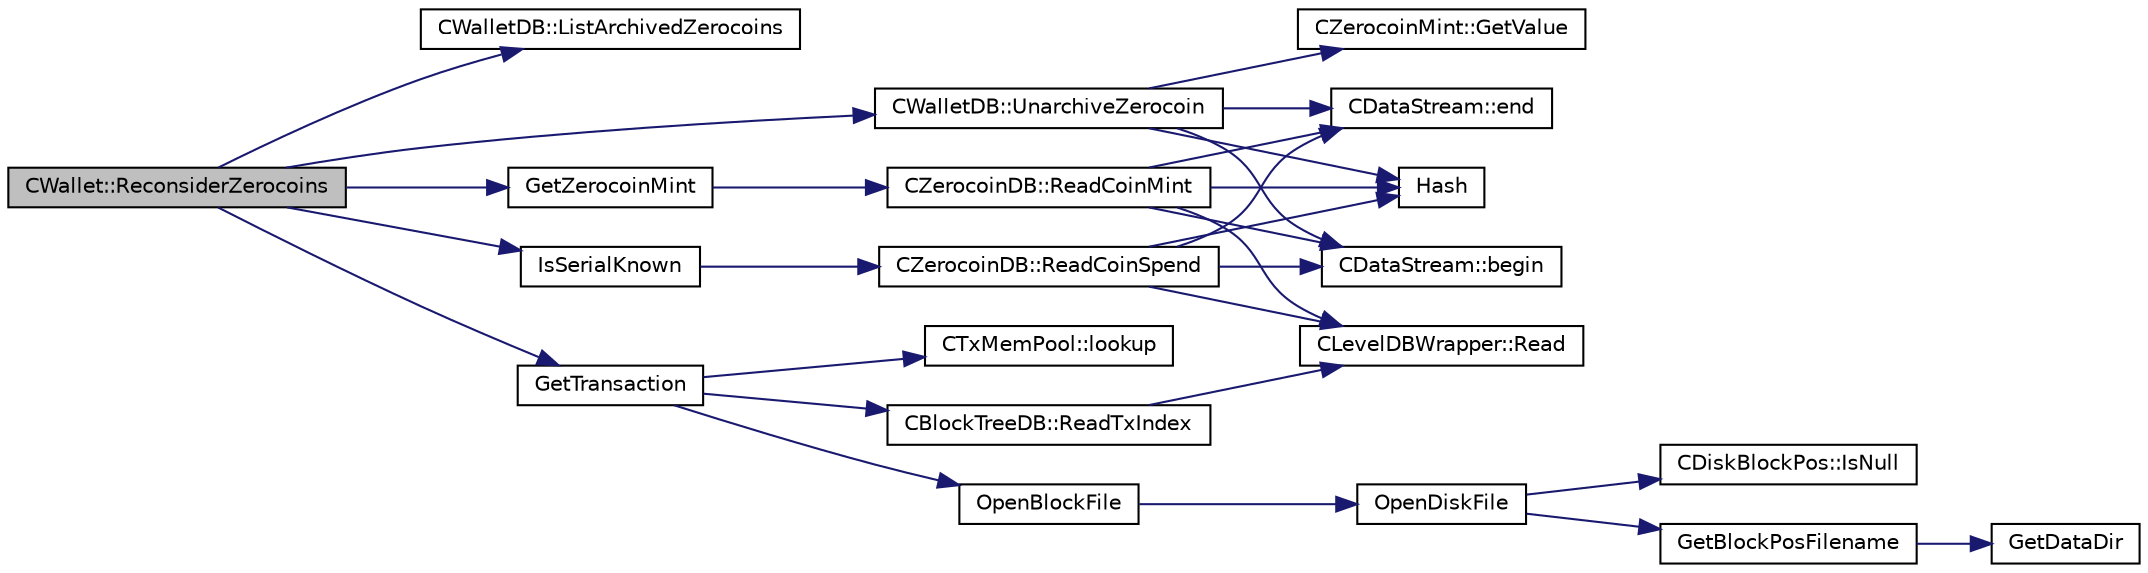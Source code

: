 digraph "CWallet::ReconsiderZerocoins"
{
  edge [fontname="Helvetica",fontsize="10",labelfontname="Helvetica",labelfontsize="10"];
  node [fontname="Helvetica",fontsize="10",shape=record];
  rankdir="LR";
  Node467 [label="CWallet::ReconsiderZerocoins",height=0.2,width=0.4,color="black", fillcolor="grey75", style="filled", fontcolor="black"];
  Node467 -> Node468 [color="midnightblue",fontsize="10",style="solid",fontname="Helvetica"];
  Node468 [label="CWalletDB::ListArchivedZerocoins",height=0.2,width=0.4,color="black", fillcolor="white", style="filled",URL="$class_c_wallet_d_b.html#ab47fd5db0074ff3f1807ad4d9b448ec7"];
  Node467 -> Node469 [color="midnightblue",fontsize="10",style="solid",fontname="Helvetica"];
  Node469 [label="IsSerialKnown",height=0.2,width=0.4,color="black", fillcolor="white", style="filled",URL="$main_8cpp.html#a42a7565c77e2237490c244e5485b59c8"];
  Node469 -> Node470 [color="midnightblue",fontsize="10",style="solid",fontname="Helvetica"];
  Node470 [label="CZerocoinDB::ReadCoinSpend",height=0.2,width=0.4,color="black", fillcolor="white", style="filled",URL="$class_c_zerocoin_d_b.html#abd5c1b53d5ed33d4196010e51e2b8cbb"];
  Node470 -> Node471 [color="midnightblue",fontsize="10",style="solid",fontname="Helvetica"];
  Node471 [label="Hash",height=0.2,width=0.4,color="black", fillcolor="white", style="filled",URL="$hash_8h.html#a12c5e981d7f5f2850027fd5e932eff61",tooltip="Compute the 256-bit hash of a std::string. "];
  Node470 -> Node472 [color="midnightblue",fontsize="10",style="solid",fontname="Helvetica"];
  Node472 [label="CDataStream::begin",height=0.2,width=0.4,color="black", fillcolor="white", style="filled",URL="$class_c_data_stream.html#a2355d11752d8622badfbc03e9ed192fd"];
  Node470 -> Node473 [color="midnightblue",fontsize="10",style="solid",fontname="Helvetica"];
  Node473 [label="CDataStream::end",height=0.2,width=0.4,color="black", fillcolor="white", style="filled",URL="$class_c_data_stream.html#a66409dbd4403682fe674e2e71173cab4"];
  Node470 -> Node474 [color="midnightblue",fontsize="10",style="solid",fontname="Helvetica"];
  Node474 [label="CLevelDBWrapper::Read",height=0.2,width=0.4,color="black", fillcolor="white", style="filled",URL="$class_c_level_d_b_wrapper.html#a0cb51d3b8f042641b2d0aa76c3185527"];
  Node467 -> Node475 [color="midnightblue",fontsize="10",style="solid",fontname="Helvetica"];
  Node475 [label="GetZerocoinMint",height=0.2,width=0.4,color="black", fillcolor="white", style="filled",URL="$main_8cpp.html#a3f62765d55fbf355a90dc5160cde5bd6"];
  Node475 -> Node476 [color="midnightblue",fontsize="10",style="solid",fontname="Helvetica"];
  Node476 [label="CZerocoinDB::ReadCoinMint",height=0.2,width=0.4,color="black", fillcolor="white", style="filled",URL="$class_c_zerocoin_d_b.html#a90b0f4aecbbbe57b1b9cad6e1c37ec15"];
  Node476 -> Node471 [color="midnightblue",fontsize="10",style="solid",fontname="Helvetica"];
  Node476 -> Node472 [color="midnightblue",fontsize="10",style="solid",fontname="Helvetica"];
  Node476 -> Node473 [color="midnightblue",fontsize="10",style="solid",fontname="Helvetica"];
  Node476 -> Node474 [color="midnightblue",fontsize="10",style="solid",fontname="Helvetica"];
  Node467 -> Node477 [color="midnightblue",fontsize="10",style="solid",fontname="Helvetica"];
  Node477 [label="GetTransaction",height=0.2,width=0.4,color="black", fillcolor="white", style="filled",URL="$main_8cpp.html#a044ae412844f02db690466dd24d9bb71",tooltip="Return transaction in tx, and if it was found inside a block, its hash is placed in hashBlock..."];
  Node477 -> Node478 [color="midnightblue",fontsize="10",style="solid",fontname="Helvetica"];
  Node478 [label="CTxMemPool::lookup",height=0.2,width=0.4,color="black", fillcolor="white", style="filled",URL="$class_c_tx_mem_pool.html#ad6d9966cdeb4b6586f7186e709b4e77e"];
  Node477 -> Node479 [color="midnightblue",fontsize="10",style="solid",fontname="Helvetica"];
  Node479 [label="CBlockTreeDB::ReadTxIndex",height=0.2,width=0.4,color="black", fillcolor="white", style="filled",URL="$class_c_block_tree_d_b.html#a74383427266d627e84c2d0c8e21e03c7"];
  Node479 -> Node474 [color="midnightblue",fontsize="10",style="solid",fontname="Helvetica"];
  Node477 -> Node480 [color="midnightblue",fontsize="10",style="solid",fontname="Helvetica"];
  Node480 [label="OpenBlockFile",height=0.2,width=0.4,color="black", fillcolor="white", style="filled",URL="$main_8cpp.html#a0d81388930a4ccb6a69b9abdd1ef5097",tooltip="Open a block file (blk?????.dat) "];
  Node480 -> Node481 [color="midnightblue",fontsize="10",style="solid",fontname="Helvetica"];
  Node481 [label="OpenDiskFile",height=0.2,width=0.4,color="black", fillcolor="white", style="filled",URL="$main_8cpp.html#ab15fc61f1d9596ad0aca703ff2c74635"];
  Node481 -> Node482 [color="midnightblue",fontsize="10",style="solid",fontname="Helvetica"];
  Node482 [label="CDiskBlockPos::IsNull",height=0.2,width=0.4,color="black", fillcolor="white", style="filled",URL="$struct_c_disk_block_pos.html#a7dd98fe3f5372d358df61db31899b0af"];
  Node481 -> Node483 [color="midnightblue",fontsize="10",style="solid",fontname="Helvetica"];
  Node483 [label="GetBlockPosFilename",height=0.2,width=0.4,color="black", fillcolor="white", style="filled",URL="$main_8cpp.html#a2f26f074aac584c3398de1dcdac59de9",tooltip="Translation to a filesystem path. "];
  Node483 -> Node484 [color="midnightblue",fontsize="10",style="solid",fontname="Helvetica"];
  Node484 [label="GetDataDir",height=0.2,width=0.4,color="black", fillcolor="white", style="filled",URL="$util_8cpp.html#ab83866a054745d4b30a3948a1b44beba"];
  Node467 -> Node485 [color="midnightblue",fontsize="10",style="solid",fontname="Helvetica"];
  Node485 [label="CWalletDB::UnarchiveZerocoin",height=0.2,width=0.4,color="black", fillcolor="white", style="filled",URL="$class_c_wallet_d_b.html#a14f4aec1c9be3a6961f5c22b020395f5"];
  Node485 -> Node486 [color="midnightblue",fontsize="10",style="solid",fontname="Helvetica"];
  Node486 [label="CZerocoinMint::GetValue",height=0.2,width=0.4,color="black", fillcolor="white", style="filled",URL="$class_c_zerocoin_mint.html#ae5917a194b3ea08a5e9150231e965b82"];
  Node485 -> Node471 [color="midnightblue",fontsize="10",style="solid",fontname="Helvetica"];
  Node485 -> Node472 [color="midnightblue",fontsize="10",style="solid",fontname="Helvetica"];
  Node485 -> Node473 [color="midnightblue",fontsize="10",style="solid",fontname="Helvetica"];
}
